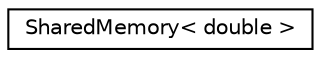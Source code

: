 digraph "Graphical Class Hierarchy"
{
 // LATEX_PDF_SIZE
  edge [fontname="Helvetica",fontsize="10",labelfontname="Helvetica",labelfontsize="10"];
  node [fontname="Helvetica",fontsize="10",shape=record];
  rankdir="LR";
  Node0 [label="SharedMemory\< double \>",height=0.2,width=0.4,color="black", fillcolor="white", style="filled",URL="$structSharedMemory_3_01double_01_4.html",tooltip=" "];
}
